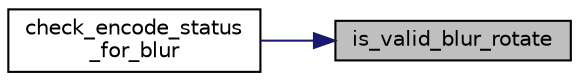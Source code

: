 digraph "is_valid_blur_rotate"
{
 // INTERACTIVE_SVG=YES
 // LATEX_PDF_SIZE
  bgcolor="transparent";
  edge [fontname="Helvetica",fontsize="10",labelfontname="Helvetica",labelfontsize="10"];
  node [fontname="Helvetica",fontsize="10",shape=record];
  rankdir="RL";
  Node1 [label="is_valid_blur_rotate",height=0.2,width=0.4,color="black", fillcolor="grey75", style="filled", fontcolor="black",tooltip=" "];
  Node1 -> Node2 [dir="back",color="midnightblue",fontsize="10",style="solid",fontname="Helvetica"];
  Node2 [label="check_encode_status\l_for_blur",height=0.2,width=0.4,color="black",URL="$d2/d3c/blur__cfg_8c.html#a345757497678bc1a78e6d7198463f283",tooltip=" "];
}
